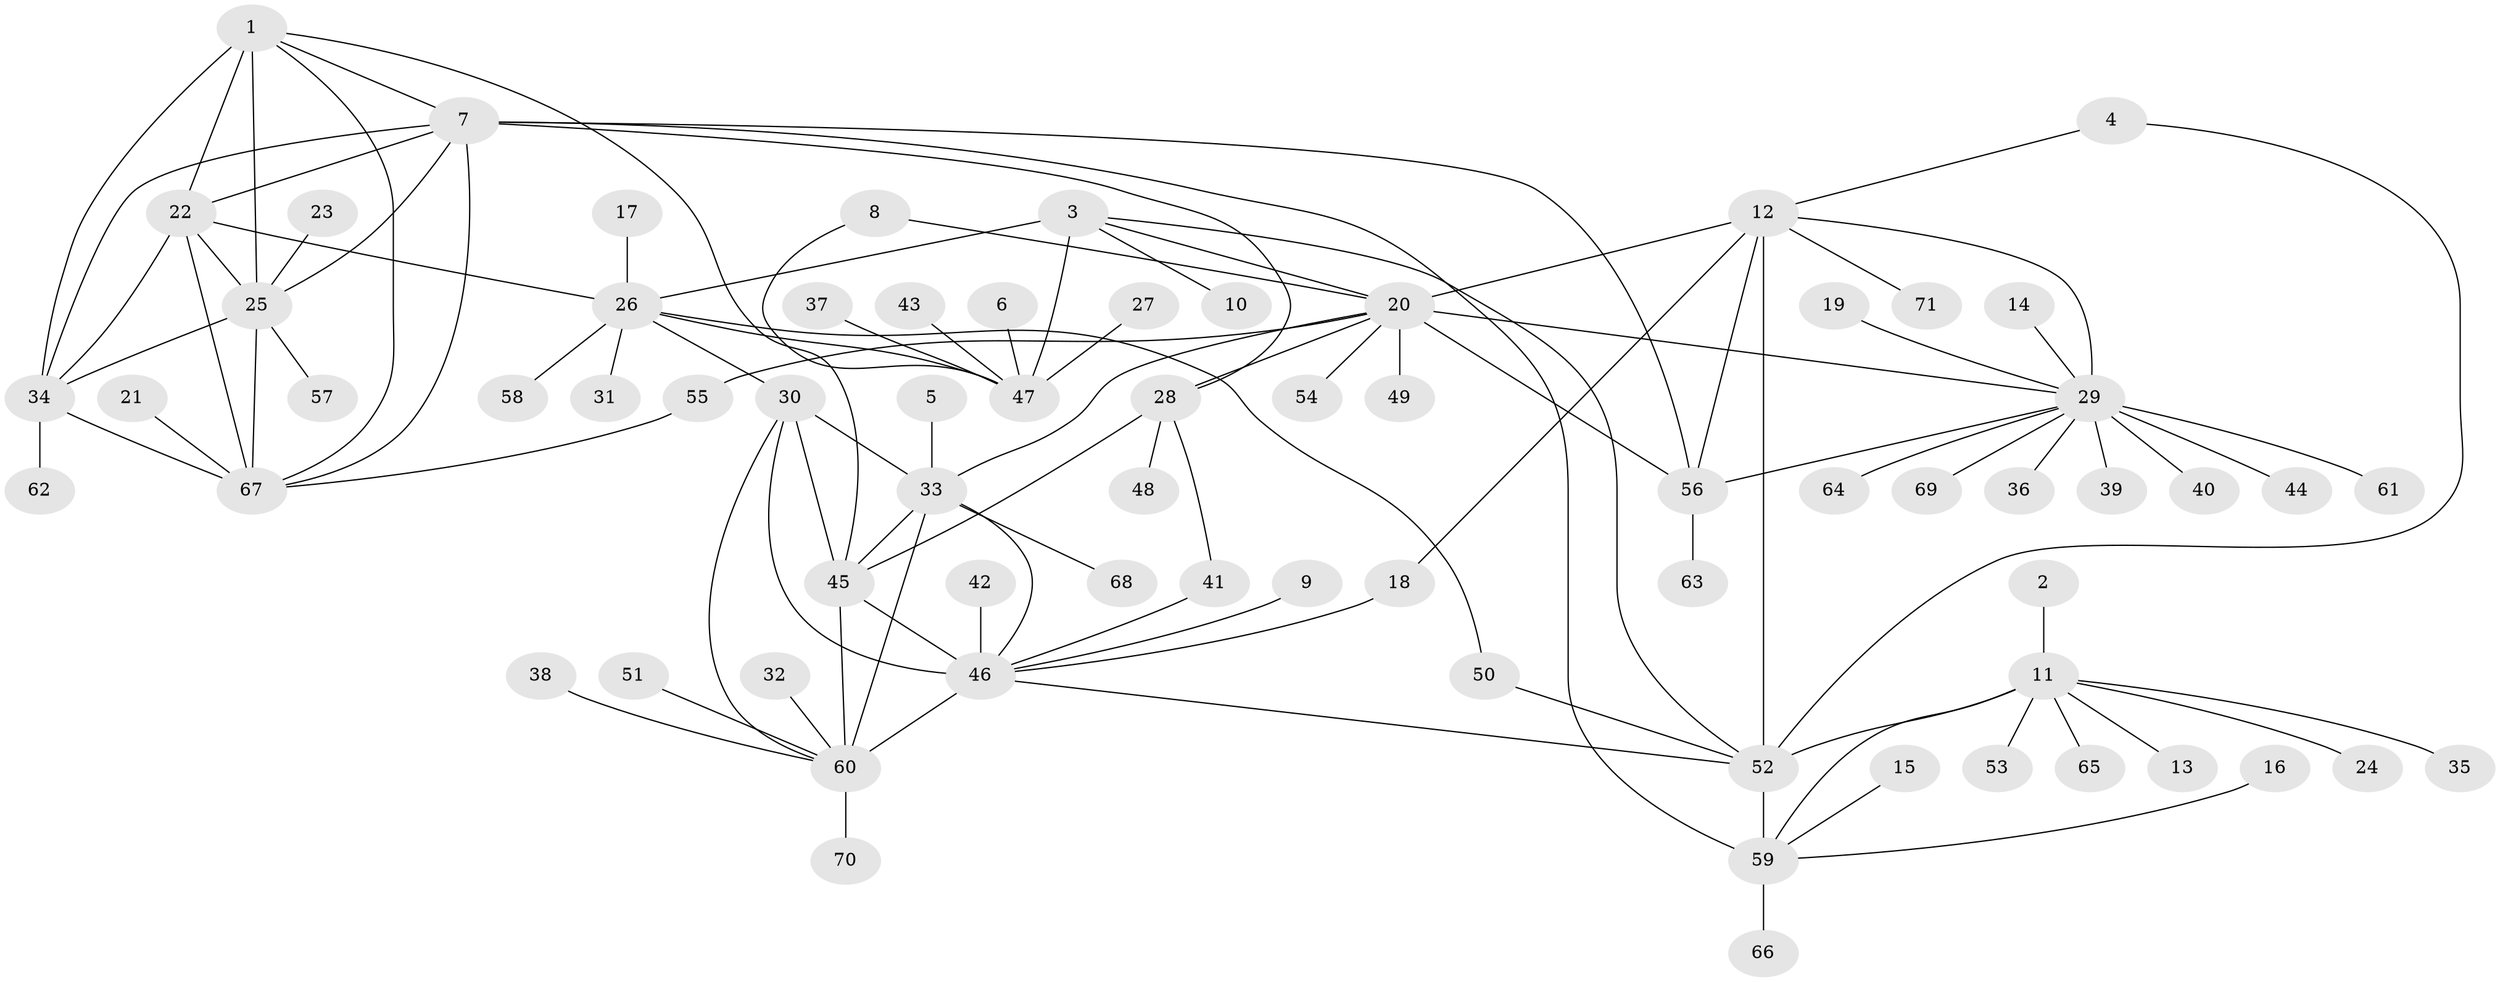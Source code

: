 // original degree distribution, {13: 0.014184397163120567, 10: 0.028368794326241134, 15: 0.0070921985815602835, 6: 0.0425531914893617, 12: 0.014184397163120567, 8: 0.03546099290780142, 14: 0.014184397163120567, 9: 0.04964539007092199, 11: 0.02127659574468085, 7: 0.028368794326241134, 1: 0.6028368794326241, 3: 0.028368794326241134, 2: 0.11347517730496454}
// Generated by graph-tools (version 1.1) at 2025/02/03/09/25 03:02:42]
// undirected, 71 vertices, 105 edges
graph export_dot {
graph [start="1"]
  node [color=gray90,style=filled];
  1;
  2;
  3;
  4;
  5;
  6;
  7;
  8;
  9;
  10;
  11;
  12;
  13;
  14;
  15;
  16;
  17;
  18;
  19;
  20;
  21;
  22;
  23;
  24;
  25;
  26;
  27;
  28;
  29;
  30;
  31;
  32;
  33;
  34;
  35;
  36;
  37;
  38;
  39;
  40;
  41;
  42;
  43;
  44;
  45;
  46;
  47;
  48;
  49;
  50;
  51;
  52;
  53;
  54;
  55;
  56;
  57;
  58;
  59;
  60;
  61;
  62;
  63;
  64;
  65;
  66;
  67;
  68;
  69;
  70;
  71;
  1 -- 7 [weight=1.0];
  1 -- 22 [weight=1.0];
  1 -- 25 [weight=2.0];
  1 -- 34 [weight=1.0];
  1 -- 45 [weight=1.0];
  1 -- 67 [weight=1.0];
  2 -- 11 [weight=1.0];
  3 -- 10 [weight=1.0];
  3 -- 20 [weight=1.0];
  3 -- 26 [weight=3.0];
  3 -- 47 [weight=9.0];
  3 -- 52 [weight=1.0];
  4 -- 12 [weight=1.0];
  4 -- 52 [weight=1.0];
  5 -- 33 [weight=1.0];
  6 -- 47 [weight=1.0];
  7 -- 22 [weight=1.0];
  7 -- 25 [weight=2.0];
  7 -- 28 [weight=1.0];
  7 -- 34 [weight=1.0];
  7 -- 56 [weight=1.0];
  7 -- 59 [weight=1.0];
  7 -- 67 [weight=1.0];
  8 -- 20 [weight=1.0];
  8 -- 47 [weight=1.0];
  9 -- 46 [weight=1.0];
  11 -- 13 [weight=1.0];
  11 -- 24 [weight=1.0];
  11 -- 35 [weight=1.0];
  11 -- 52 [weight=2.0];
  11 -- 53 [weight=1.0];
  11 -- 59 [weight=4.0];
  11 -- 65 [weight=1.0];
  12 -- 18 [weight=1.0];
  12 -- 20 [weight=3.0];
  12 -- 29 [weight=6.0];
  12 -- 52 [weight=2.0];
  12 -- 56 [weight=3.0];
  12 -- 71 [weight=1.0];
  14 -- 29 [weight=1.0];
  15 -- 59 [weight=1.0];
  16 -- 59 [weight=1.0];
  17 -- 26 [weight=1.0];
  18 -- 46 [weight=1.0];
  19 -- 29 [weight=1.0];
  20 -- 28 [weight=1.0];
  20 -- 29 [weight=2.0];
  20 -- 33 [weight=1.0];
  20 -- 49 [weight=1.0];
  20 -- 54 [weight=1.0];
  20 -- 55 [weight=1.0];
  20 -- 56 [weight=1.0];
  21 -- 67 [weight=1.0];
  22 -- 25 [weight=2.0];
  22 -- 26 [weight=1.0];
  22 -- 34 [weight=1.0];
  22 -- 67 [weight=1.0];
  23 -- 25 [weight=1.0];
  25 -- 34 [weight=2.0];
  25 -- 57 [weight=1.0];
  25 -- 67 [weight=2.0];
  26 -- 30 [weight=1.0];
  26 -- 31 [weight=1.0];
  26 -- 47 [weight=3.0];
  26 -- 50 [weight=1.0];
  26 -- 58 [weight=1.0];
  27 -- 47 [weight=1.0];
  28 -- 41 [weight=1.0];
  28 -- 45 [weight=1.0];
  28 -- 48 [weight=1.0];
  29 -- 36 [weight=1.0];
  29 -- 39 [weight=1.0];
  29 -- 40 [weight=1.0];
  29 -- 44 [weight=1.0];
  29 -- 56 [weight=2.0];
  29 -- 61 [weight=1.0];
  29 -- 64 [weight=1.0];
  29 -- 69 [weight=1.0];
  30 -- 33 [weight=1.0];
  30 -- 45 [weight=3.0];
  30 -- 46 [weight=1.0];
  30 -- 60 [weight=1.0];
  32 -- 60 [weight=1.0];
  33 -- 45 [weight=3.0];
  33 -- 46 [weight=1.0];
  33 -- 60 [weight=1.0];
  33 -- 68 [weight=1.0];
  34 -- 62 [weight=1.0];
  34 -- 67 [weight=1.0];
  37 -- 47 [weight=1.0];
  38 -- 60 [weight=1.0];
  41 -- 46 [weight=1.0];
  42 -- 46 [weight=1.0];
  43 -- 47 [weight=1.0];
  45 -- 46 [weight=3.0];
  45 -- 60 [weight=3.0];
  46 -- 52 [weight=1.0];
  46 -- 60 [weight=1.0];
  50 -- 52 [weight=1.0];
  51 -- 60 [weight=1.0];
  52 -- 59 [weight=9.0];
  55 -- 67 [weight=1.0];
  56 -- 63 [weight=1.0];
  59 -- 66 [weight=1.0];
  60 -- 70 [weight=1.0];
}
